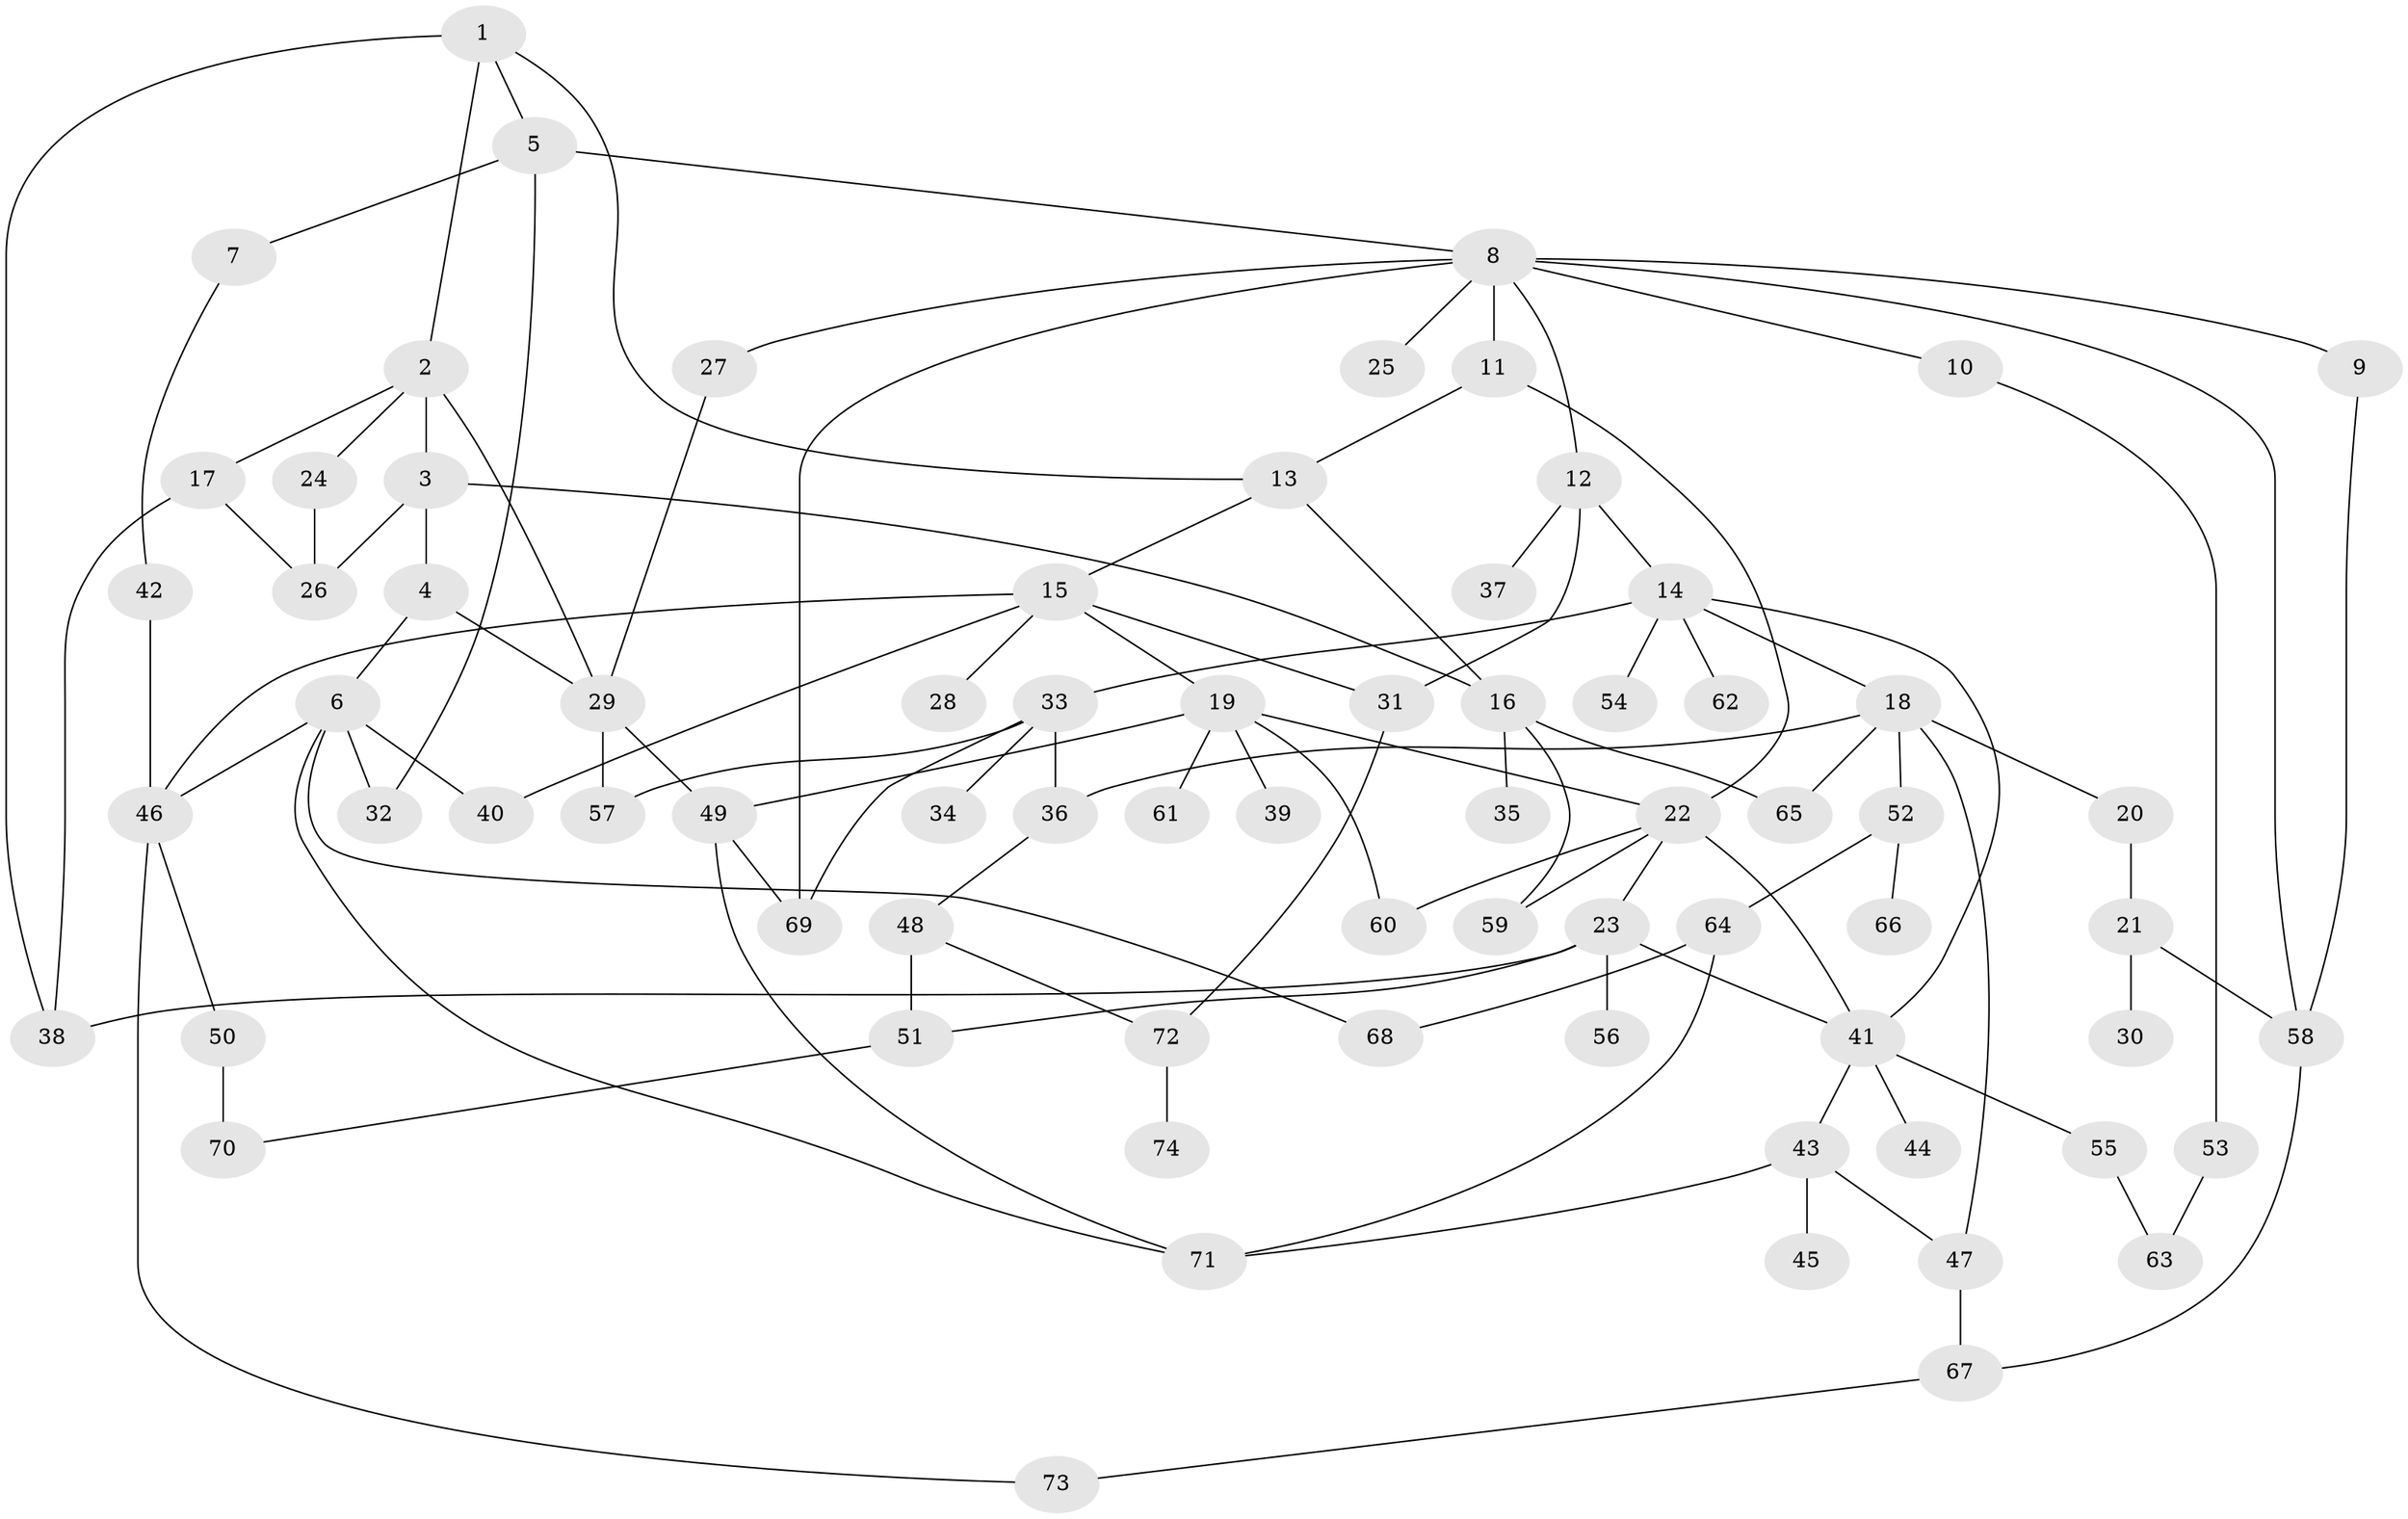 // coarse degree distribution, {6: 0.08108108108108109, 3: 0.2702702702702703, 7: 0.02702702702702703, 4: 0.10810810810810811, 8: 0.05405405405405406, 2: 0.10810810810810811, 9: 0.02702702702702703, 5: 0.10810810810810811, 1: 0.21621621621621623}
// Generated by graph-tools (version 1.1) at 2025/49/03/04/25 22:49:08]
// undirected, 74 vertices, 110 edges
graph export_dot {
  node [color=gray90,style=filled];
  1;
  2;
  3;
  4;
  5;
  6;
  7;
  8;
  9;
  10;
  11;
  12;
  13;
  14;
  15;
  16;
  17;
  18;
  19;
  20;
  21;
  22;
  23;
  24;
  25;
  26;
  27;
  28;
  29;
  30;
  31;
  32;
  33;
  34;
  35;
  36;
  37;
  38;
  39;
  40;
  41;
  42;
  43;
  44;
  45;
  46;
  47;
  48;
  49;
  50;
  51;
  52;
  53;
  54;
  55;
  56;
  57;
  58;
  59;
  60;
  61;
  62;
  63;
  64;
  65;
  66;
  67;
  68;
  69;
  70;
  71;
  72;
  73;
  74;
  1 -- 2;
  1 -- 5;
  1 -- 38;
  1 -- 13;
  2 -- 3;
  2 -- 17;
  2 -- 24;
  2 -- 29;
  3 -- 4;
  3 -- 16;
  3 -- 26;
  4 -- 6;
  4 -- 29;
  5 -- 7;
  5 -- 8;
  5 -- 32;
  6 -- 32;
  6 -- 40;
  6 -- 68;
  6 -- 71;
  6 -- 46;
  7 -- 42;
  8 -- 9;
  8 -- 10;
  8 -- 11;
  8 -- 12;
  8 -- 25;
  8 -- 27;
  8 -- 58;
  8 -- 69;
  9 -- 58;
  10 -- 53;
  11 -- 13;
  11 -- 22;
  12 -- 14;
  12 -- 31;
  12 -- 37;
  13 -- 15;
  13 -- 16;
  14 -- 18;
  14 -- 33;
  14 -- 54;
  14 -- 62;
  14 -- 41;
  15 -- 19;
  15 -- 28;
  15 -- 46;
  15 -- 40;
  15 -- 31;
  16 -- 35;
  16 -- 59;
  16 -- 65;
  17 -- 38;
  17 -- 26;
  18 -- 20;
  18 -- 36;
  18 -- 52;
  18 -- 65;
  18 -- 47;
  19 -- 39;
  19 -- 49;
  19 -- 60;
  19 -- 61;
  19 -- 22;
  20 -- 21;
  21 -- 30;
  21 -- 58;
  22 -- 23;
  22 -- 41;
  22 -- 60;
  22 -- 59;
  23 -- 38;
  23 -- 51;
  23 -- 56;
  23 -- 41;
  24 -- 26;
  27 -- 29;
  29 -- 57;
  29 -- 49;
  31 -- 72;
  33 -- 34;
  33 -- 57;
  33 -- 69;
  33 -- 36;
  36 -- 48;
  41 -- 43;
  41 -- 44;
  41 -- 55;
  42 -- 46;
  43 -- 45;
  43 -- 47;
  43 -- 71;
  46 -- 50;
  46 -- 73;
  47 -- 67;
  48 -- 72;
  48 -- 51;
  49 -- 69;
  49 -- 71;
  50 -- 70;
  51 -- 70;
  52 -- 64;
  52 -- 66;
  53 -- 63;
  55 -- 63;
  58 -- 67;
  64 -- 68;
  64 -- 71;
  67 -- 73;
  72 -- 74;
}
